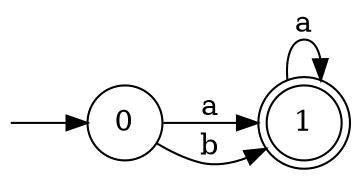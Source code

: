 digraph Automaton {
	 rankdir=LR
	n0[shape=none label="" height=0 width=0 ]
	n0->0
	0[shape=circle]
	1[shape=doublecircle]
	node [shape = circle]
	0
	1
	0 -> 1 [label="a"]
	0 -> 1 [label="b"]
	1 -> 1 [label="a"]
}

